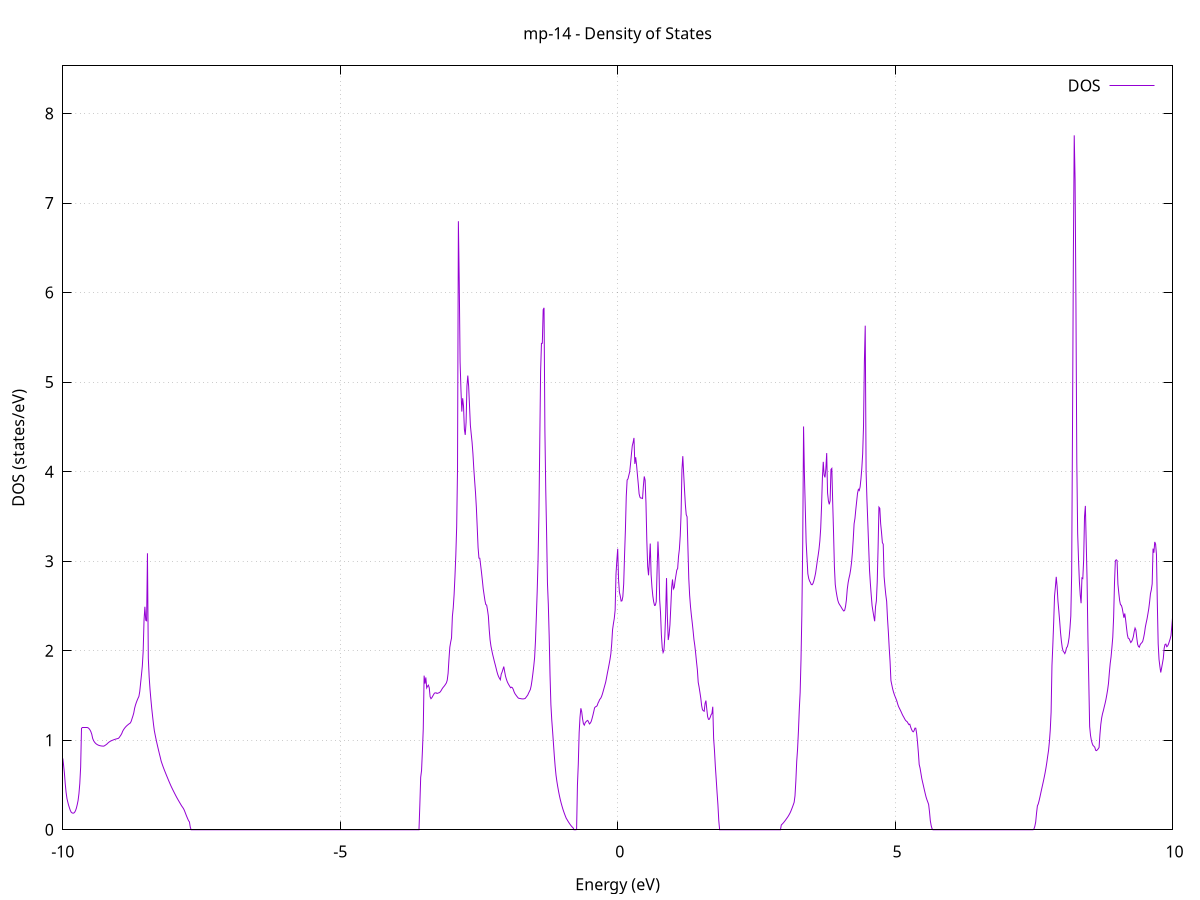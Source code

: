 set title 'mp-14 - Density of States'
set xlabel 'Energy (eV)'
set ylabel 'DOS (states/eV)'
set grid
set xrange [-10:10]
set yrange [0:8.532]
set xzeroaxis lt -1
set terminal png size 800,600
set output 'mp-14_dos_gnuplot.png'
plot '-' using 1:2 with lines title 'DOS'
-14.896000 0.000000
-14.880600 0.000000
-14.865100 0.000000
-14.849700 0.000000
-14.834200 0.000000
-14.818800 0.000000
-14.803400 0.000000
-14.787900 0.000000
-14.772500 0.000000
-14.757100 0.000000
-14.741600 0.000000
-14.726200 0.000000
-14.710700 0.000000
-14.695300 0.000000
-14.679900 0.000000
-14.664400 0.000000
-14.649000 0.000000
-14.633600 0.000000
-14.618100 0.000000
-14.602700 0.000000
-14.587200 0.000000
-14.571800 0.000000
-14.556400 0.000000
-14.540900 0.000000
-14.525500 0.000000
-14.510100 0.000000
-14.494600 0.000000
-14.479200 0.000000
-14.463700 0.000000
-14.448300 0.000000
-14.432900 0.000000
-14.417400 0.000000
-14.402000 0.000000
-14.386600 0.000000
-14.371100 0.000000
-14.355700 0.000000
-14.340200 0.000000
-14.324800 0.000000
-14.309400 0.000000
-14.293900 0.000000
-14.278500 0.000000
-14.263100 0.000000
-14.247600 0.000000
-14.232200 0.000000
-14.216800 0.000000
-14.201300 0.000000
-14.185900 0.000000
-14.170400 0.000000
-14.155000 0.000000
-14.139600 0.000000
-14.124100 0.000000
-14.108700 0.000000
-14.093300 0.000000
-14.077800 0.000000
-14.062400 0.000000
-14.046900 0.000000
-14.031500 0.000000
-14.016100 0.000000
-14.000600 0.000000
-13.985200 0.000000
-13.969800 0.000000
-13.954300 0.000000
-13.938900 0.000000
-13.923400 0.000000
-13.908000 0.000000
-13.892600 0.000000
-13.877100 0.000000
-13.861700 0.000000
-13.846300 0.000000
-13.830800 0.000000
-13.815400 0.000000
-13.799900 0.000000
-13.784500 0.000000
-13.769100 0.000000
-13.753600 0.000000
-13.738200 0.000000
-13.722800 0.000000
-13.707300 0.000000
-13.691900 0.000000
-13.676400 0.000000
-13.661000 0.000000
-13.645600 0.000000
-13.630100 0.000000
-13.614700 0.000000
-13.599300 0.000000
-13.583800 0.000000
-13.568400 0.000000
-13.552900 0.000000
-13.537500 0.000000
-13.522100 0.000000
-13.506600 0.000000
-13.491200 0.001400
-13.475800 0.192200
-13.460300 0.376100
-13.444900 0.461000
-13.429500 0.552000
-13.414000 0.624600
-13.398600 0.720500
-13.383100 0.818500
-13.367700 0.881900
-13.352300 0.951800
-13.336800 1.026800
-13.321400 1.108500
-13.306000 1.194600
-13.290500 1.285800
-13.275100 1.382200
-13.259600 1.483300
-13.244200 1.590700
-13.228800 1.717700
-13.213300 1.854200
-13.197900 1.996700
-13.182500 2.160700
-13.167000 2.417100
-13.151600 2.757200
-13.136100 3.212100
-13.120700 4.066400
-13.105300 3.967000
-13.089800 3.929300
-13.074400 3.549600
-13.059000 2.922000
-13.043500 2.772000
-13.028100 2.546400
-13.012600 2.377900
-12.997200 2.229700
-12.981800 2.128000
-12.966300 2.089200
-12.950900 2.044100
-12.935500 1.990400
-12.920000 1.925200
-12.904600 1.828200
-12.889100 1.762200
-12.873700 1.701800
-12.858300 1.672100
-12.842800 1.658800
-12.827400 1.639900
-12.812000 1.619400
-12.796500 1.596900
-12.781100 1.571200
-12.765600 1.540200
-12.750200 1.501800
-12.734800 1.447600
-12.719300 1.412700
-12.703900 1.380800
-12.688500 1.370200
-12.673000 1.363200
-12.657600 1.355800
-12.642200 1.348000
-12.626700 1.339600
-12.611300 1.330200
-12.595800 1.320000
-12.580400 1.309000
-12.565000 1.351600
-12.549500 1.460100
-12.534100 1.450500
-12.518700 1.390400
-12.503200 1.362500
-12.487800 1.341200
-12.472300 1.315500
-12.456900 1.296400
-12.441500 1.277300
-12.426000 1.263300
-12.410600 1.245300
-12.395200 1.223900
-12.379700 1.199000
-12.364300 1.213100
-12.348800 1.202500
-12.333400 1.187700
-12.318000 1.285000
-12.302500 1.434100
-12.287100 1.449800
-12.271700 0.942000
-12.256200 0.878400
-12.240800 0.170500
-12.225300 0.265200
-12.209900 0.329400
-12.194500 0.338700
-12.179000 0.388600
-12.163600 0.420300
-12.148200 0.461300
-12.132700 0.510800
-12.117300 0.562100
-12.101800 0.619900
-12.086400 0.681000
-12.071000 0.760400
-12.055500 0.859900
-12.040100 0.960800
-12.024700 1.118000
-12.009200 1.371300
-11.993800 1.718000
-11.978300 2.320700
-11.962900 1.746800
-11.947500 0.939500
-11.932000 0.939600
-11.916600 0.939600
-11.901200 0.939700
-11.885700 0.939700
-11.870300 0.938200
-11.854900 0.935900
-11.839400 0.933500
-11.824000 0.930900
-11.808500 0.928200
-11.793100 0.925300
-11.777700 0.922100
-11.762200 0.918600
-11.746800 0.914800
-11.731400 0.910500
-11.715900 0.905500
-11.700500 0.899600
-11.685000 0.891600
-11.669600 0.877600
-11.654200 0.866000
-11.638700 0.862700
-11.623300 0.862700
-11.607900 0.862800
-11.592400 0.862800
-11.577000 0.862900
-11.561500 0.862900
-11.546100 0.862900
-11.530700 0.863000
-11.515200 0.863000
-11.499800 0.863000
-11.484400 0.863000
-11.468900 0.861000
-11.453500 0.858800
-11.438000 0.856500
-11.422600 0.854000
-11.407200 0.851300
-11.391700 0.848200
-11.376300 0.844800
-11.360900 0.840700
-11.345400 0.835600
-11.330000 0.827100
-11.314500 0.818400
-11.299100 0.817300
-11.283700 0.817300
-11.268200 0.817300
-11.252800 0.817300
-11.237400 0.817300
-11.221900 0.817400
-11.206500 0.817400
-11.191000 0.817400
-11.175600 0.817400
-11.160200 0.817500
-11.144700 0.817500
-11.129300 0.817500
-11.113900 0.817500
-11.098400 0.817600
-11.083000 0.817600
-11.067600 0.817600
-11.052100 0.816800
-11.036700 0.814500
-11.021200 0.812000
-11.005800 0.809100
-10.990400 0.805600
-10.974900 0.801300
-10.959500 0.795600
-10.944100 0.795500
-10.928600 0.795500
-10.913200 0.795500
-10.897700 0.795500
-10.882300 0.795500
-10.866900 0.795500
-10.851400 0.795500
-10.836000 0.795500
-10.820600 0.795500
-10.805100 0.795500
-10.789700 0.795500
-10.774200 0.795500
-10.758800 0.795600
-10.743400 0.795600
-10.727900 0.795600
-10.712500 0.795600
-10.697100 0.795600
-10.681600 0.795600
-10.666200 0.795600
-10.650700 0.795600
-10.635300 0.795600
-10.619900 0.795700
-10.604400 0.800200
-10.589000 0.803200
-10.573600 0.803200
-10.558100 0.803100
-10.542700 0.803100
-10.527200 0.803100
-10.511800 0.803000
-10.496400 0.803000
-10.480900 0.803000
-10.465500 0.802900
-10.450100 0.802900
-10.434600 0.802900
-10.419200 0.802900
-10.403700 0.802900
-10.388300 0.802800
-10.372900 0.802800
-10.357400 0.802800
-10.342000 0.802800
-10.326600 0.802800
-10.311100 0.802700
-10.295700 0.802700
-10.280300 0.802700
-10.264800 0.821600
-10.249400 0.886500
-10.233900 0.963800
-10.218500 1.001700
-10.203100 1.027500
-10.187600 1.045800
-10.172200 1.058900
-10.156800 1.066700
-10.141300 1.068000
-10.125900 1.067500
-10.110400 1.066900
-10.095000 1.066400
-10.079600 1.066000
-10.064100 1.065500
-10.048700 1.042400
-10.033300 0.962700
-10.017800 0.889600
-10.002400 0.809900
-9.986900 0.727400
-9.971500 0.637400
-9.956100 0.515400
-9.940600 0.417900
-9.925200 0.349700
-9.909800 0.309000
-9.894300 0.271800
-9.878900 0.242100
-9.863400 0.214100
-9.848000 0.196300
-9.832600 0.188600
-9.817100 0.185300
-9.801700 0.186900
-9.786300 0.195800
-9.770800 0.213200
-9.755400 0.240600
-9.739900 0.280200
-9.724500 0.327200
-9.709100 0.402300
-9.693600 0.516000
-9.678200 0.699400
-9.662800 1.132800
-9.647300 1.142600
-9.631900 1.142500
-9.616400 1.142400
-9.601000 1.142300
-9.585600 1.142300
-9.570100 1.142300
-9.554700 1.141500
-9.539300 1.136500
-9.523800 1.127300
-9.508400 1.113900
-9.493000 1.094300
-9.477500 1.066400
-9.462100 1.021700
-9.446600 0.997600
-9.431200 0.981800
-9.415800 0.969800
-9.400300 0.960400
-9.384900 0.953600
-9.369500 0.948100
-9.354000 0.943700
-9.338600 0.940600
-9.323100 0.938200
-9.307700 0.936300
-9.292300 0.935200
-9.276800 0.934500
-9.261400 0.934100
-9.246000 0.939100
-9.230500 0.945800
-9.215100 0.952400
-9.199600 0.960300
-9.184200 0.970300
-9.168800 0.978500
-9.153300 0.985000
-9.137900 0.990500
-9.122500 0.995100
-9.107000 0.999200
-9.091600 1.003100
-9.076100 1.006700
-9.060700 1.010000
-9.045300 1.012900
-9.029800 1.015700
-9.014400 1.018300
-8.999000 1.020700
-8.983500 1.029900
-8.968100 1.044000
-8.952600 1.058000
-8.937200 1.074800
-8.921800 1.099100
-8.906300 1.116600
-8.890900 1.130700
-8.875500 1.142900
-8.860000 1.153700
-8.844600 1.163000
-8.829100 1.171300
-8.813700 1.179000
-8.798300 1.186400
-8.782800 1.192600
-8.767400 1.211500
-8.752000 1.241400
-8.736500 1.270500
-8.721100 1.304000
-8.705700 1.356700
-8.690200 1.392800
-8.674800 1.421300
-8.659300 1.446500
-8.643900 1.469000
-8.628500 1.489200
-8.613000 1.544500
-8.597600 1.637700
-8.582200 1.729200
-8.566700 1.828800
-8.551300 1.994100
-8.535800 2.340700
-8.520400 2.490800
-8.505000 2.340100
-8.489500 2.333800
-8.474100 3.088100
-8.458700 1.914900
-8.443200 1.705400
-8.427800 1.568000
-8.412300 1.456400
-8.396900 1.355200
-8.381500 1.267000
-8.366000 1.182300
-8.350600 1.108600
-8.335200 1.059100
-8.319700 1.012600
-8.304300 0.968700
-8.288800 0.926500
-8.273400 0.885800
-8.258000 0.846100
-8.242500 0.807500
-8.227100 0.766900
-8.211700 0.738600
-8.196200 0.711200
-8.180800 0.685400
-8.165300 0.660700
-8.149900 0.636600
-8.134500 0.613000
-8.119000 0.589700
-8.103600 0.566700
-8.088200 0.543600
-8.072700 0.521300
-8.057300 0.499200
-8.041800 0.478300
-8.026400 0.458500
-8.011000 0.439100
-7.995500 0.419900
-7.980100 0.401300
-7.964700 0.382700
-7.949200 0.364200
-7.933800 0.347300
-7.918400 0.330200
-7.902900 0.313900
-7.887500 0.297500
-7.872000 0.281100
-7.856600 0.265300
-7.841200 0.252000
-7.825700 0.237500
-7.810300 0.218600
-7.794900 0.194000
-7.779400 0.168900
-7.764000 0.145100
-7.748500 0.122600
-7.733100 0.101300
-7.717700 0.088000
-7.702200 0.028100
-7.686800 0.000000
-7.671400 0.000000
-7.655900 0.000000
-7.640500 0.000000
-7.625000 0.000000
-7.609600 0.000000
-7.594200 0.000000
-7.578700 0.000000
-7.563300 0.000000
-7.547900 0.000000
-7.532400 0.000000
-7.517000 0.000000
-7.501500 0.000000
-7.486100 0.000000
-7.470700 0.000000
-7.455200 0.000000
-7.439800 0.000000
-7.424400 0.000000
-7.408900 0.000000
-7.393500 0.000000
-7.378000 0.000000
-7.362600 0.000000
-7.347200 0.000000
-7.331700 0.000000
-7.316300 0.000000
-7.300900 0.000000
-7.285400 0.000000
-7.270000 0.000000
-7.254500 0.000000
-7.239100 0.000000
-7.223700 0.000000
-7.208200 0.000000
-7.192800 0.000000
-7.177400 0.000000
-7.161900 0.000000
-7.146500 0.000000
-7.131100 0.000000
-7.115600 0.000000
-7.100200 0.000000
-7.084700 0.000000
-7.069300 0.000000
-7.053900 0.000000
-7.038400 0.000000
-7.023000 0.000000
-7.007600 0.000000
-6.992100 0.000000
-6.976700 0.000000
-6.961200 0.000000
-6.945800 0.000000
-6.930400 0.000000
-6.914900 0.000000
-6.899500 0.000000
-6.884100 0.000000
-6.868600 0.000000
-6.853200 0.000000
-6.837700 0.000000
-6.822300 0.000000
-6.806900 0.000000
-6.791400 0.000000
-6.776000 0.000000
-6.760600 0.000000
-6.745100 0.000000
-6.729700 0.000000
-6.714200 0.000000
-6.698800 0.000000
-6.683400 0.000000
-6.667900 0.000000
-6.652500 0.000000
-6.637100 0.000000
-6.621600 0.000000
-6.606200 0.000000
-6.590700 0.000000
-6.575300 0.000000
-6.559900 0.000000
-6.544400 0.000000
-6.529000 0.000000
-6.513600 0.000000
-6.498100 0.000000
-6.482700 0.000000
-6.467200 0.000000
-6.451800 0.000000
-6.436400 0.000000
-6.420900 0.000000
-6.405500 0.000000
-6.390100 0.000000
-6.374600 0.000000
-6.359200 0.000000
-6.343800 0.000000
-6.328300 0.000000
-6.312900 0.000000
-6.297400 0.000000
-6.282000 0.000000
-6.266600 0.000000
-6.251100 0.000000
-6.235700 0.000000
-6.220300 0.000000
-6.204800 0.000000
-6.189400 0.000000
-6.173900 0.000000
-6.158500 0.000000
-6.143100 0.000000
-6.127600 0.000000
-6.112200 0.000000
-6.096800 0.000000
-6.081300 0.000000
-6.065900 0.000000
-6.050400 0.000000
-6.035000 0.000000
-6.019600 0.000000
-6.004100 0.000000
-5.988700 0.000000
-5.973300 0.000000
-5.957800 0.000000
-5.942400 0.000000
-5.926900 0.000000
-5.911500 0.000000
-5.896100 0.000000
-5.880600 0.000000
-5.865200 0.000000
-5.849800 0.000000
-5.834300 0.000000
-5.818900 0.000000
-5.803400 0.000000
-5.788000 0.000000
-5.772600 0.000000
-5.757100 0.000000
-5.741700 0.000000
-5.726300 0.000000
-5.710800 0.000000
-5.695400 0.000000
-5.679900 0.000000
-5.664500 0.000000
-5.649100 0.000000
-5.633600 0.000000
-5.618200 0.000000
-5.602800 0.000000
-5.587300 0.000000
-5.571900 0.000000
-5.556500 0.000000
-5.541000 0.000000
-5.525600 0.000000
-5.510100 0.000000
-5.494700 0.000000
-5.479300 0.000000
-5.463800 0.000000
-5.448400 0.000000
-5.433000 0.000000
-5.417500 0.000000
-5.402100 0.000000
-5.386600 0.000000
-5.371200 0.000000
-5.355800 0.000000
-5.340300 0.000000
-5.324900 0.000000
-5.309500 0.000000
-5.294000 0.000000
-5.278600 0.000000
-5.263100 0.000000
-5.247700 0.000000
-5.232300 0.000000
-5.216800 0.000000
-5.201400 0.000000
-5.186000 0.000000
-5.170500 0.000000
-5.155100 0.000000
-5.139600 0.000000
-5.124200 0.000000
-5.108800 0.000000
-5.093300 0.000000
-5.077900 0.000000
-5.062500 0.000000
-5.047000 0.000000
-5.031600 0.000000
-5.016100 0.000000
-5.000700 0.000000
-4.985300 0.000000
-4.969800 0.000000
-4.954400 0.000000
-4.939000 0.000000
-4.923500 0.000000
-4.908100 0.000000
-4.892600 0.000000
-4.877200 0.000000
-4.861800 0.000000
-4.846300 0.000000
-4.830900 0.000000
-4.815500 0.000000
-4.800000 0.000000
-4.784600 0.000000
-4.769200 0.000000
-4.753700 0.000000
-4.738300 0.000000
-4.722800 0.000000
-4.707400 0.000000
-4.692000 0.000000
-4.676500 0.000000
-4.661100 0.000000
-4.645700 0.000000
-4.630200 0.000000
-4.614800 0.000000
-4.599300 0.000000
-4.583900 0.000000
-4.568500 0.000000
-4.553000 0.000000
-4.537600 0.000000
-4.522200 0.000000
-4.506700 0.000000
-4.491300 0.000000
-4.475800 0.000000
-4.460400 0.000000
-4.445000 0.000000
-4.429500 0.000000
-4.414100 0.000000
-4.398700 0.000000
-4.383200 0.000000
-4.367800 0.000000
-4.352300 0.000000
-4.336900 0.000000
-4.321500 0.000000
-4.306000 0.000000
-4.290600 0.000000
-4.275200 0.000000
-4.259700 0.000000
-4.244300 0.000000
-4.228800 0.000000
-4.213400 0.000000
-4.198000 0.000000
-4.182500 0.000000
-4.167100 0.000000
-4.151700 0.000000
-4.136200 0.000000
-4.120800 0.000000
-4.105300 0.000000
-4.089900 0.000000
-4.074500 0.000000
-4.059000 0.000000
-4.043600 0.000000
-4.028200 0.000000
-4.012700 0.000000
-3.997300 0.000000
-3.981900 0.000000
-3.966400 0.000000
-3.951000 0.000000
-3.935500 0.000000
-3.920100 0.000000
-3.904700 0.000000
-3.889200 0.000000
-3.873800 0.000000
-3.858400 0.000000
-3.842900 0.000000
-3.827500 0.000000
-3.812000 0.000000
-3.796600 0.000000
-3.781200 0.000000
-3.765700 0.000000
-3.750300 0.000000
-3.734900 0.000000
-3.719400 0.000000
-3.704000 0.000000
-3.688500 0.000000
-3.673100 0.000000
-3.657700 0.000000
-3.642200 0.000000
-3.626800 0.000000
-3.611400 0.000000
-3.595900 0.000000
-3.580500 0.000000
-3.565000 0.278600
-3.549600 0.586500
-3.534200 0.661700
-3.518700 0.879900
-3.503300 1.128100
-3.487900 1.721600
-3.472400 1.632900
-3.457000 1.701400
-3.441500 1.584700
-3.426100 1.604100
-3.410700 1.615400
-3.395200 1.584700
-3.379800 1.485500
-3.364400 1.464100
-3.348900 1.474800
-3.333500 1.491900
-3.318000 1.508900
-3.302600 1.525800
-3.287200 1.528300
-3.271700 1.530100
-3.256300 1.522300
-3.240900 1.525800
-3.225400 1.529200
-3.210000 1.532500
-3.194600 1.542500
-3.179100 1.556800
-3.163700 1.573800
-3.148200 1.587900
-3.132800 1.599100
-3.117400 1.611200
-3.101900 1.625500
-3.086500 1.640600
-3.071100 1.671200
-3.055600 1.748400
-3.040200 1.903700
-3.024700 2.038900
-3.009300 2.096000
-2.993900 2.142300
-2.978400 2.384500
-2.963000 2.479100
-2.947600 2.625900
-2.932100 2.830300
-2.916700 3.064400
-2.901200 3.385600
-2.885800 4.033500
-2.870400 6.796800
-2.854900 6.123800
-2.839500 5.226600
-2.824100 4.917900
-2.808600 4.671200
-2.793200 4.819800
-2.777700 4.733000
-2.762300 4.474200
-2.746900 4.410300
-2.731400 4.552900
-2.716000 4.955900
-2.700600 5.072700
-2.685100 4.951200
-2.669700 4.737900
-2.654200 4.517200
-2.638800 4.419500
-2.623400 4.327000
-2.607900 4.198200
-2.592500 4.032900
-2.577100 3.896100
-2.561600 3.764600
-2.546200 3.598700
-2.530700 3.377800
-2.515300 3.153500
-2.499900 3.034300
-2.484400 3.032300
-2.469000 2.954500
-2.453600 2.873800
-2.438100 2.785200
-2.422700 2.692000
-2.407300 2.625300
-2.391800 2.561000
-2.376400 2.516400
-2.360900 2.509200
-2.345500 2.455500
-2.330100 2.387200
-2.314600 2.235800
-2.299200 2.121000
-2.283800 2.052600
-2.268300 2.004100
-2.252900 1.959200
-2.237400 1.920000
-2.222000 1.880400
-2.206600 1.844000
-2.191100 1.806000
-2.175700 1.766700
-2.160300 1.733800
-2.144800 1.709200
-2.129400 1.691200
-2.113900 1.675700
-2.098500 1.737800
-2.083100 1.760500
-2.067600 1.790900
-2.052200 1.822800
-2.036800 1.768400
-2.021300 1.716900
-2.005900 1.683200
-1.990400 1.655100
-1.975000 1.634800
-1.959600 1.617400
-1.944100 1.601400
-1.928700 1.586200
-1.913300 1.592700
-1.897800 1.587000
-1.882400 1.569600
-1.866900 1.541200
-1.851500 1.521300
-1.836100 1.507300
-1.820600 1.494000
-1.805200 1.482000
-1.789800 1.470500
-1.774300 1.467800
-1.758900 1.466100
-1.743400 1.464100
-1.728000 1.462300
-1.712600 1.461400
-1.697100 1.461900
-1.681700 1.463800
-1.666300 1.466700
-1.650800 1.479200
-1.635400 1.492200
-1.620000 1.505200
-1.604500 1.527100
-1.589100 1.546700
-1.573600 1.566200
-1.558200 1.608000
-1.542800 1.671300
-1.527300 1.746200
-1.511900 1.827500
-1.496500 1.922800
-1.481000 2.108600
-1.465600 2.374900
-1.450100 2.660200
-1.434700 3.007100
-1.419300 3.505500
-1.403800 4.317100
-1.388400 5.118800
-1.373000 5.432700
-1.357500 5.433600
-1.342100 5.808800
-1.326600 5.829500
-1.311200 4.463900
-1.295800 3.802100
-1.280300 3.308100
-1.264900 2.752300
-1.249500 2.516000
-1.234000 2.164000
-1.218600 1.726800
-1.203100 1.398900
-1.187700 1.227900
-1.172300 1.100400
-1.156800 0.962600
-1.141400 0.826000
-1.126000 0.706800
-1.110500 0.608700
-1.095100 0.540000
-1.079600 0.481100
-1.064200 0.427400
-1.048800 0.379100
-1.033300 0.336200
-1.017900 0.298200
-1.002500 0.263600
-0.987000 0.230800
-0.971600 0.202300
-0.956100 0.175400
-0.940700 0.150300
-0.925300 0.126900
-0.909800 0.112000
-0.894400 0.095400
-0.879000 0.080000
-0.863500 0.065700
-0.848100 0.052600
-0.832700 0.040600
-0.817200 0.029800
-0.801800 0.020200
-0.786300 0.000000
-0.770900 0.000000
-0.755500 0.000000
-0.740000 0.002500
-0.724600 0.501500
-0.709200 0.733300
-0.693700 1.084400
-0.678300 1.257700
-0.662800 1.357000
-0.647400 1.317100
-0.632000 1.237600
-0.616500 1.184300
-0.601100 1.168700
-0.585700 1.194100
-0.570200 1.207000
-0.554800 1.216600
-0.539300 1.221600
-0.523900 1.203700
-0.508500 1.182000
-0.493000 1.191300
-0.477600 1.208400
-0.462200 1.239600
-0.446700 1.277100
-0.431300 1.317800
-0.415800 1.361700
-0.400400 1.373200
-0.385000 1.377100
-0.369500 1.385900
-0.354100 1.414400
-0.338700 1.432900
-0.323200 1.456100
-0.307800 1.465800
-0.292300 1.485300
-0.276900 1.512000
-0.261500 1.545200
-0.246000 1.580600
-0.230600 1.615200
-0.215200 1.650000
-0.199700 1.699100
-0.184300 1.751400
-0.168800 1.799000
-0.153400 1.849500
-0.138000 1.901700
-0.122500 1.966000
-0.107100 2.076300
-0.091700 2.234200
-0.076200 2.302200
-0.060800 2.360200
-0.045400 2.452900
-0.029900 2.852500
-0.014500 3.006500
0.001000 3.138600
0.016400 2.793900
0.031800 2.652900
0.047300 2.611000
0.062700 2.554200
0.078100 2.557500
0.093600 2.604100
0.109000 2.746300
0.124500 3.065900
0.139900 3.348700
0.155300 3.724900
0.170800 3.906400
0.186200 3.919200
0.201600 3.959200
0.217100 3.998100
0.232500 4.088800
0.248000 4.192400
0.263400 4.287100
0.278800 4.326700
0.294300 4.376600
0.309700 4.086600
0.325100 4.160700
0.340600 4.076100
0.356000 3.967800
0.371500 3.864000
0.386900 3.751900
0.402300 3.713700
0.417800 3.704200
0.433200 3.704700
0.448600 3.700300
0.464100 3.840500
0.479500 3.946300
0.495000 3.904700
0.510400 3.652000
0.525800 3.232300
0.541300 2.939400
0.556700 2.842100
0.572100 3.002700
0.587600 3.197000
0.603000 2.851900
0.618500 2.709200
0.633900 2.611600
0.649300 2.546300
0.664800 2.505700
0.680200 2.508400
0.695600 2.549100
0.711100 2.904100
0.726500 3.220000
0.741900 3.004100
0.757400 2.569800
0.772800 2.424000
0.788300 2.178100
0.803700 2.033000
0.819100 1.980000
0.834600 2.002700
0.850000 2.156100
0.865400 2.414800
0.880900 2.811300
0.896300 2.378800
0.911800 2.119400
0.927200 2.178000
0.942600 2.289400
0.958100 2.490800
0.973500 2.707400
0.988900 2.795700
1.004400 2.690100
1.019800 2.706100
1.035300 2.780900
1.050700 2.841300
1.066100 2.900600
1.081600 2.918100
1.097000 3.052300
1.112400 3.132100
1.127900 3.281600
1.143300 3.528200
1.158800 4.021200
1.174200 4.173000
1.189600 3.981200
1.205100 3.796900
1.220500 3.631500
1.235900 3.519900
1.251400 3.495900
1.266800 3.145600
1.282300 2.804100
1.297700 2.617400
1.313100 2.492900
1.328600 2.397500
1.344000 2.314700
1.359400 2.225000
1.374900 2.126100
1.390300 2.059000
1.405800 1.973200
1.421200 1.876100
1.436600 1.788100
1.452100 1.646500
1.467500 1.595600
1.482900 1.534600
1.498400 1.470100
1.513800 1.386200
1.529200 1.339900
1.544700 1.329300
1.560100 1.324100
1.575600 1.411400
1.591000 1.442900
1.606400 1.348000
1.621900 1.262800
1.637300 1.233300
1.652700 1.234400
1.668200 1.255600
1.683600 1.284300
1.699100 1.298400
1.714500 1.374100
1.729900 1.021500
1.745400 0.883400
1.760800 0.709600
1.776200 0.567000
1.791700 0.416500
1.807100 0.280800
1.822600 0.103700
1.838000 0.000000
1.853400 0.000000
1.868900 0.000000
1.884300 0.000000
1.899700 0.000000
1.915200 0.000000
1.930600 0.000000
1.946100 0.000000
1.961500 0.000000
1.976900 0.000000
1.992400 0.000000
2.007800 0.000000
2.023200 0.000000
2.038700 0.000000
2.054100 0.000000
2.069600 0.000000
2.085000 0.000000
2.100400 0.000000
2.115900 0.000000
2.131300 0.000000
2.146700 0.000000
2.162200 0.000000
2.177600 0.000000
2.193100 0.000000
2.208500 0.000000
2.223900 0.000000
2.239400 0.000000
2.254800 0.000000
2.270200 0.000000
2.285700 0.000000
2.301100 0.000000
2.316500 0.000000
2.332000 0.000000
2.347400 0.000000
2.362900 0.000000
2.378300 0.000000
2.393700 0.000000
2.409200 0.000000
2.424600 0.000000
2.440000 0.000000
2.455500 0.000000
2.470900 0.000000
2.486400 0.000000
2.501800 0.000000
2.517200 0.000000
2.532700 0.000000
2.548100 0.000000
2.563500 0.000000
2.579000 0.000000
2.594400 0.000000
2.609900 0.000000
2.625300 0.000000
2.640700 0.000000
2.656200 0.000000
2.671600 0.000000
2.687000 0.000000
2.702500 0.000000
2.717900 0.000000
2.733400 0.000000
2.748800 0.000000
2.764200 0.000000
2.779700 0.000000
2.795100 0.000000
2.810500 0.000000
2.826000 0.000000
2.841400 0.000000
2.856900 0.000000
2.872300 0.000000
2.887700 0.000000
2.903200 0.000000
2.918600 0.000000
2.934000 0.000000
2.949500 0.053400
2.964900 0.062800
2.980400 0.073000
2.995800 0.084100
3.011200 0.096100
3.026700 0.108900
3.042100 0.122500
3.057500 0.135800
3.073000 0.150100
3.088400 0.166400
3.103800 0.183700
3.119300 0.204000
3.134700 0.227700
3.150200 0.252800
3.165600 0.279100
3.181000 0.306700
3.196500 0.379800
3.211900 0.545900
3.227300 0.763100
3.242800 0.901100
3.258200 1.100500
3.273700 1.342600
3.289100 1.532000
3.304500 1.896400
3.320000 2.407100
3.335400 3.187600
3.350800 4.504700
3.366300 3.968500
3.381700 3.598500
3.397200 3.213100
3.412600 3.033400
3.428000 2.859300
3.443500 2.807500
3.458900 2.778700
3.474300 2.761300
3.489800 2.738800
3.505200 2.736800
3.520700 2.750800
3.536100 2.780000
3.551500 2.819200
3.567000 2.864900
3.582400 2.931300
3.597800 3.000600
3.613300 3.062800
3.628700 3.131800
3.644200 3.224900
3.659600 3.365700
3.675000 3.612000
3.690500 3.933500
3.705900 4.109500
3.721300 3.962100
3.736800 3.935800
3.752200 4.028100
3.767700 4.207500
3.783100 3.762100
3.798500 3.673700
3.814000 3.634500
3.829400 3.675000
3.844800 4.025000
3.860300 4.036400
3.875700 3.664500
3.891100 3.320900
3.906600 2.939700
3.922000 2.739300
3.937500 2.666200
3.952900 2.608900
3.968300 2.561900
3.983800 2.533100
3.999200 2.515300
4.014600 2.501100
4.030100 2.485500
4.045500 2.468500
4.061000 2.454100
4.076400 2.443400
4.091800 2.452400
4.107300 2.494200
4.122700 2.566400
4.138100 2.685500
4.153600 2.758400
4.169000 2.809700
4.184500 2.850700
4.199900 2.907900
4.215300 2.983900
4.230800 3.095400
4.246200 3.245300
4.261600 3.417800
4.277100 3.478500
4.292500 3.579000
4.308000 3.669300
4.323400 3.758300
4.338800 3.801800
4.354300 3.789600
4.369700 3.828600
4.385100 3.918900
4.400600 4.036600
4.416000 4.197400
4.431500 4.509000
4.446900 5.231700
4.462300 5.630200
4.477800 3.999300
4.493200 3.687500
4.508600 3.429900
4.524100 3.164000
4.539500 2.899100
4.555000 2.748500
4.570400 2.620200
4.585800 2.502900
4.601300 2.441100
4.616700 2.382600
4.632100 2.329000
4.647600 2.490800
4.663000 2.555900
4.678400 2.768800
4.693900 3.150000
4.709300 3.603700
4.724800 3.590300
4.740200 3.418600
4.755600 3.321200
4.771100 3.207100
4.786500 3.189400
4.801900 2.830500
4.817400 2.721200
4.832800 2.625000
4.848300 2.551600
4.863700 2.358900
4.879100 2.208500
4.894600 2.029900
4.910000 1.876100
4.925400 1.666600
4.940900 1.619500
4.956300 1.574000
4.971800 1.538400
4.987200 1.509500
5.002600 1.484600
5.018100 1.460500
5.033500 1.434900
5.048900 1.400800
5.064400 1.374500
5.079800 1.355200
5.095300 1.335600
5.110700 1.315500
5.126100 1.293500
5.141600 1.273900
5.157000 1.257700
5.172400 1.239200
5.187900 1.223000
5.203300 1.213500
5.218800 1.206200
5.234200 1.189300
5.249600 1.174400
5.265100 1.179500
5.280500 1.148000
5.295900 1.122800
5.311400 1.102700
5.326800 1.094000
5.342300 1.106000
5.357700 1.134600
5.373100 1.134600
5.388600 1.076300
5.404000 0.982600
5.419400 0.865800
5.434900 0.728200
5.450300 0.689100
5.465700 0.631400
5.481200 0.573300
5.496600 0.530600
5.512100 0.489000
5.527500 0.446200
5.542900 0.405400
5.558400 0.366400
5.573800 0.336300
5.589200 0.310700
5.604700 0.283400
5.620100 0.202500
5.635600 0.099300
5.651000 0.045300
5.666400 0.012300
5.681900 0.000100
5.697300 0.000000
5.712700 0.000000
5.728200 0.000000
5.743600 0.000000
5.759100 0.000000
5.774500 0.000000
5.789900 0.000000
5.805400 0.000000
5.820800 0.000000
5.836200 0.000000
5.851700 0.000000
5.867100 0.000000
5.882600 0.000000
5.898000 0.000000
5.913400 0.000000
5.928900 0.000000
5.944300 0.000000
5.959700 0.000000
5.975200 0.000000
5.990600 0.000000
6.006100 0.000000
6.021500 0.000000
6.036900 0.000000
6.052400 0.000000
6.067800 0.000000
6.083200 0.000000
6.098700 0.000000
6.114100 0.000000
6.129600 0.000000
6.145000 0.000000
6.160400 0.000000
6.175900 0.000000
6.191300 0.000000
6.206700 0.000000
6.222200 0.000000
6.237600 0.000000
6.253000 0.000000
6.268500 0.000000
6.283900 0.000000
6.299400 0.000000
6.314800 0.000000
6.330200 0.000000
6.345700 0.000000
6.361100 0.000000
6.376500 0.000000
6.392000 0.000000
6.407400 0.000000
6.422900 0.000000
6.438300 0.000000
6.453700 0.000000
6.469200 0.000000
6.484600 0.000000
6.500000 0.000000
6.515500 0.000000
6.530900 0.000000
6.546400 0.000000
6.561800 0.000000
6.577200 0.000000
6.592700 0.000000
6.608100 0.000000
6.623500 0.000000
6.639000 0.000000
6.654400 0.000000
6.669900 0.000000
6.685300 0.000000
6.700700 0.000000
6.716200 0.000000
6.731600 0.000000
6.747000 0.000000
6.762500 0.000000
6.777900 0.000000
6.793400 0.000000
6.808800 0.000000
6.824200 0.000000
6.839700 0.000000
6.855100 0.000000
6.870500 0.000000
6.886000 0.000000
6.901400 0.000000
6.916900 0.000000
6.932300 0.000000
6.947700 0.000000
6.963200 0.000000
6.978600 0.000000
6.994000 0.000000
7.009500 0.000000
7.024900 0.000000
7.040300 0.000000
7.055800 0.000000
7.071200 0.000000
7.086700 0.000000
7.102100 0.000000
7.117500 0.000000
7.133000 0.000000
7.148400 0.000000
7.163800 0.000000
7.179300 0.000000
7.194700 0.000000
7.210200 0.000000
7.225600 0.000000
7.241000 0.000000
7.256500 0.000000
7.271900 0.000000
7.287300 0.000000
7.302800 0.000000
7.318200 0.000000
7.333700 0.000000
7.349100 0.000000
7.364500 0.000000
7.380000 0.000000
7.395400 0.000000
7.410800 0.000000
7.426300 0.000000
7.441700 0.000000
7.457200 0.000000
7.472600 0.000000
7.488000 0.000000
7.503500 0.010000
7.518900 0.038900
7.534300 0.086700
7.549800 0.186800
7.565200 0.267000
7.580700 0.288800
7.596100 0.325600
7.611500 0.367300
7.627000 0.412500
7.642400 0.456200
7.657800 0.499100
7.673300 0.542400
7.688700 0.588200
7.704200 0.636800
7.719600 0.691100
7.735000 0.752300
7.750500 0.821500
7.765900 0.886000
7.781300 0.982400
7.796800 1.112700
7.812200 1.313900
7.827600 1.835300
7.843100 2.060700
7.858500 2.315400
7.874000 2.610600
7.889400 2.709500
7.904800 2.825100
7.920300 2.716500
7.935700 2.553000
7.951100 2.446500
7.966600 2.329400
7.982000 2.203800
7.997500 2.107600
8.012900 2.034800
8.028300 1.996600
8.043800 1.983900
8.059200 1.967700
8.074600 1.990700
8.090100 2.032400
8.105500 2.045600
8.121000 2.085400
8.136400 2.147200
8.151800 2.249600
8.167300 2.387700
8.182700 2.848600
8.198100 4.514600
8.213600 6.429600
8.229000 7.756400
8.244500 7.257500
8.259900 5.859100
8.275300 4.104700
8.290800 3.310400
8.306200 3.017500
8.321600 2.774700
8.337100 2.623300
8.352500 2.530500
8.368000 2.812600
8.383400 2.806000
8.398800 3.012900
8.414300 3.497300
8.429700 3.617300
8.445100 3.205400
8.460600 2.788900
8.476000 2.135800
8.491500 1.646100
8.506900 1.152900
8.522300 1.055500
8.537800 0.998500
8.553200 0.963800
8.568600 0.941300
8.584100 0.932600
8.599500 0.921300
8.614900 0.887900
8.630400 0.883800
8.645800 0.893100
8.661300 0.904400
8.676700 0.919000
8.692100 1.063000
8.707600 1.176000
8.723000 1.247500
8.738400 1.295200
8.753900 1.330600
8.769300 1.371600
8.784800 1.410500
8.800200 1.454900
8.815600 1.507000
8.831100 1.563900
8.846500 1.636600
8.861900 1.754500
8.877400 1.857700
8.892800 1.931200
8.908300 2.037800
8.923700 2.151500
8.939100 2.374400
8.954600 2.753400
8.970000 3.003900
8.985400 3.015500
9.000900 3.008100
9.016300 2.743100
9.031800 2.646300
9.047200 2.561300
9.062600 2.513100
9.078100 2.507800
9.093500 2.475600
9.108900 2.422400
9.124400 2.368400
9.139800 2.415500
9.155300 2.344800
9.170700 2.258700
9.186100 2.180600
9.201600 2.139400
9.217000 2.134700
9.232400 2.113400
9.247900 2.091300
9.263300 2.102300
9.278800 2.124300
9.294200 2.157300
9.309600 2.213400
9.325100 2.252800
9.340500 2.230300
9.355900 2.144600
9.371400 2.071000
9.386800 2.047000
9.402200 2.039100
9.417700 2.067300
9.433100 2.081400
9.448600 2.090000
9.464000 2.106000
9.479400 2.145200
9.494900 2.194900
9.510300 2.263100
9.525700 2.310900
9.541200 2.355500
9.556600 2.411300
9.572100 2.468600
9.587500 2.545500
9.602900 2.637000
9.618400 2.679900
9.633800 2.746500
9.649200 3.140100
9.664700 3.094600
9.680100 3.214900
9.695600 3.190500
9.711000 3.071900
9.726400 2.532800
9.741900 2.077400
9.757300 1.902700
9.772700 1.822900
9.788200 1.756700
9.803600 1.806900
9.819100 1.859900
9.834500 1.914700
9.849900 2.028000
9.865400 2.069100
9.880800 2.074100
9.896200 2.044800
9.911700 2.052600
9.927100 2.072800
9.942600 2.102300
9.958000 2.132100
9.973400 2.170800
9.988900 2.283000
10.004300 2.395900
10.019700 2.502100
10.035200 2.585200
10.050600 2.659700
10.066100 2.731500
10.081500 2.789100
10.096900 2.827000
10.112400 2.842300
10.127800 2.886900
10.143200 2.927000
10.158700 2.956500
10.174100 2.988200
10.189500 3.015500
10.205000 2.985100
10.220400 3.012600
10.235900 2.960300
10.251300 2.845200
10.266700 2.722200
10.282200 2.667900
10.297600 2.626700
10.313000 2.577800
10.328500 2.569900
10.343900 2.582600
10.359400 2.595100
10.374800 2.591300
10.390200 2.585000
10.405700 2.545700
10.421100 2.526300
10.436500 2.526300
10.452000 2.528800
10.467400 2.533100
10.482900 2.540200
10.498300 2.569500
10.513700 2.631700
10.529200 2.770300
10.544600 3.041700
10.560000 2.858700
10.575500 2.706300
10.590900 2.668400
10.606400 2.679500
10.621800 2.714200
10.637200 2.737700
10.652700 2.750000
10.668100 2.737500
10.683500 2.737200
10.699000 2.768000
10.714400 2.807700
10.729900 2.852400
10.745300 2.889100
10.760700 2.881300
10.776200 2.871900
10.791600 2.866000
10.807000 2.819200
10.822500 2.734600
10.837900 2.623100
10.853400 2.475400
10.868800 2.274800
10.884200 2.088300
10.899700 1.961700
10.915100 1.884900
10.930500 1.823500
10.946000 1.775300
10.961400 1.734700
10.976800 1.711400
10.992300 1.713900
11.007700 1.716700
11.023200 1.737400
11.038600 1.797900
11.054000 1.928200
11.069500 2.156400
11.084900 2.355000
11.100300 2.463000
11.115800 2.580400
11.131200 2.664600
11.146700 2.693000
11.162100 2.607000
11.177500 2.516300
11.193000 2.496100
11.208400 2.449200
11.223800 2.410900
11.239300 2.363500
11.254700 2.321500
11.270200 2.188500
11.285600 2.097300
11.301000 1.984900
11.316500 1.882600
11.331900 1.820900
11.347300 1.778700
11.362800 1.746700
11.378200 1.730300
11.393700 1.749600
11.409100 1.838000
11.424500 1.945400
11.440000 1.952600
11.455400 1.853400
11.470800 1.817300
11.486300 1.778800
11.501700 1.740700
11.517200 1.718500
11.532600 1.726100
11.548000 1.794900
11.563500 1.951100
11.578900 2.263500
11.594300 2.417400
11.609800 2.575600
11.625200 2.759900
11.640700 2.896100
11.656100 3.057300
11.671500 3.166300
11.687000 3.199700
11.702400 3.240200
11.717800 3.217100
11.733300 3.080300
11.748700 2.887600
11.764100 2.979600
11.779600 2.731700
11.795000 2.579500
11.810500 2.431500
11.825900 2.313000
11.841300 2.121700
11.856800 1.932300
11.872200 1.883300
11.887600 1.862200
11.903100 1.841000
11.918500 1.845400
11.934000 1.859400
11.949400 1.886100
11.964800 1.937200
11.980300 2.000900
11.995700 2.101400
12.011100 2.265500
12.026600 2.450600
12.042000 2.607500
12.057500 2.721300
12.072900 2.828800
12.088300 2.944900
12.103800 3.065500
12.119200 3.188800
12.134600 3.382000
12.150100 3.572100
12.165500 3.720100
12.181000 3.866800
12.196400 3.899800
12.211800 3.755000
12.227300 3.686200
12.242700 3.712100
12.258100 3.715900
12.273600 3.768600
12.289000 3.842600
12.304500 3.772000
12.319900 3.622900
12.335300 3.454400
12.350800 3.293500
12.366200 3.182800
12.381600 3.015300
12.397100 2.895100
12.412500 2.809700
12.428000 2.835500
12.443400 3.075700
12.458800 3.094500
12.474300 3.136900
12.489700 3.245900
12.505100 3.343600
12.520600 3.421500
12.536000 3.650300
12.551400 3.613600
12.566900 3.809900
12.582300 3.731000
12.597800 3.589600
12.613200 3.415800
12.628600 3.313600
12.644100 3.210200
12.659500 3.002500
12.674900 2.836700
12.690400 2.698900
12.705800 2.560300
12.721300 2.407300
12.736700 2.258900
12.752100 2.131400
12.767600 2.017500
12.783000 1.970400
12.798400 2.076900
12.813900 2.166800
12.829300 2.308700
12.844800 2.432800
12.860200 2.480300
12.875600 2.578800
12.891100 2.590300
12.906500 2.599000
12.921900 2.478200
12.937400 2.388400
12.952800 2.416500
12.968300 2.490500
12.983700 2.593200
12.999100 2.690400
13.014600 2.704700
13.030000 2.606200
13.045400 2.584700
13.060900 2.622200
13.076300 2.709000
13.091800 2.807500
13.107200 2.932500
13.122600 2.856700
13.138100 2.673600
13.153500 2.492200
13.168900 2.365900
13.184400 2.278300
13.199800 2.216500
13.215300 2.178600
13.230700 2.141300
13.246100 2.127400
13.261600 2.114800
13.277000 2.120500
13.292400 2.182100
13.307900 2.100800
13.323300 2.052900
13.338700 2.022500
13.354200 1.993400
13.369600 1.959400
13.385100 1.926500
13.400500 1.888500
13.415900 1.862600
13.431400 1.929200
13.446800 2.026700
13.462200 2.096500
13.477700 2.130900
13.493100 2.146500
13.508600 2.164100
13.524000 2.185000
13.539400 2.190300
13.554900 2.220900
13.570300 2.252800
13.585700 2.303400
13.601200 2.357600
13.616600 2.396600
13.632100 2.405100
13.647500 2.393600
13.662900 2.382500
13.678400 2.374100
13.693800 2.374100
13.709200 2.373900
13.724700 2.407100
13.740100 2.503800
13.755600 2.700200
13.771000 2.911400
13.786400 3.086500
13.801900 3.204800
13.817300 3.231900
13.832700 3.170000
13.848200 3.099100
13.863600 2.965000
13.879100 2.825100
13.894500 2.708700
13.909900 2.661000
13.925400 2.589600
13.940800 2.485700
13.956200 2.408900
13.971700 2.328600
13.987100 2.245700
14.002600 2.156000
14.018000 2.060300
14.033400 1.959500
14.048900 1.893900
14.064300 1.836900
14.079700 1.725400
14.095200 1.626900
14.110600 1.576100
14.126000 1.443900
14.141500 1.383700
14.156900 1.333800
14.172400 1.287700
14.187800 1.217400
14.203200 1.132900
14.218700 1.065100
14.234100 0.979700
14.249500 0.874300
14.265000 0.770400
14.280400 0.720500
14.295900 0.683700
14.311300 0.637000
14.326700 0.593400
14.342200 0.548800
14.357600 0.507200
14.373000 0.447300
14.388500 0.398400
14.403900 0.345900
14.419400 0.289900
14.434800 0.204700
14.450200 0.138200
14.465700 0.094600
14.481100 0.075100
14.496500 0.059400
14.512000 0.046300
14.527400 0.035300
14.542900 0.026100
14.558300 0.000500
14.573700 0.000000
14.589200 0.000000
14.604600 0.000000
14.620000 0.000000
14.635500 0.000000
14.650900 0.000000
14.666400 0.000000
14.681800 0.000000
14.697200 0.000000
14.712700 0.000000
14.728100 0.000000
14.743500 0.000000
14.759000 0.000000
14.774400 0.000000
14.789900 0.000000
14.805300 0.000000
14.820700 0.000000
14.836200 0.000000
14.851600 0.000000
14.867000 0.000000
14.882500 0.000000
14.897900 0.000000
14.913300 0.000000
14.928800 0.000000
14.944200 0.000000
14.959700 0.000000
14.975100 0.000000
14.990500 0.000000
15.006000 0.000000
15.021400 0.000000
15.036800 0.000000
15.052300 0.000000
15.067700 0.000000
15.083200 0.000000
15.098600 0.000000
15.114000 0.000000
15.129500 0.000000
15.144900 0.000000
15.160300 0.000000
15.175800 0.000000
15.191200 0.000000
15.206700 0.000000
15.222100 0.000000
15.237500 0.000000
15.253000 0.000000
15.268400 0.000000
15.283800 0.000000
15.299300 0.000000
15.314700 0.000000
15.330200 0.000000
15.345600 0.000000
15.361000 0.000000
15.376500 0.000000
15.391900 0.000000
15.407300 0.000000
15.422800 0.000000
15.438200 0.000000
15.453700 0.000000
15.469100 0.000000
15.484500 0.000000
15.500000 0.000000
15.515400 0.000000
15.530800 0.000000
15.546300 0.000000
15.561700 0.000000
15.577200 0.000000
15.592600 0.000000
15.608000 0.000000
15.623500 0.000000
15.638900 0.000000
15.654300 0.000000
15.669800 0.000000
15.685200 0.000000
15.700600 0.000000
15.716100 0.000000
15.731500 0.000000
15.747000 0.000000
15.762400 0.000000
15.777800 0.000000
15.793300 0.000000
15.808700 0.000000
15.824100 0.000000
15.839600 0.000000
15.855000 0.000000
15.870500 0.000000
15.885900 0.000000
15.901300 0.000000
15.916800 0.000000
15.932200 0.000000
15.947600 0.000000
15.963100 0.000000
15.978500 0.000000
e

